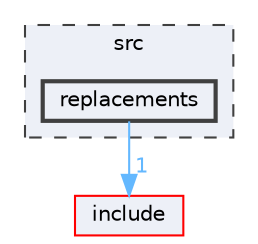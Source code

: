 digraph "src/replacements"
{
 // LATEX_PDF_SIZE
  bgcolor="transparent";
  edge [fontname=Helvetica,fontsize=10,labelfontname=Helvetica,labelfontsize=10];
  node [fontname=Helvetica,fontsize=10,shape=box,height=0.2,width=0.4];
  compound=true
  subgraph clusterdir_68267d1309a1af8e8297ef4c3efbcdba {
    graph [ bgcolor="#edf0f7", pencolor="grey25", label="src", fontname=Helvetica,fontsize=10 style="filled,dashed", URL="dir_68267d1309a1af8e8297ef4c3efbcdba.html",tooltip=""]
  dir_bee58700ce781bb55a015c4ff9b057cf [label="replacements", fillcolor="#edf0f7", color="grey25", style="filled,bold", URL="dir_bee58700ce781bb55a015c4ff9b057cf.html",tooltip=""];
  }
  dir_d44c64559bbebec7f509842c48db8b23 [label="include", fillcolor="#edf0f7", color="red", style="filled", URL="dir_d44c64559bbebec7f509842c48db8b23.html",tooltip=""];
  dir_bee58700ce781bb55a015c4ff9b057cf->dir_d44c64559bbebec7f509842c48db8b23 [headlabel="1", labeldistance=1.5 headhref="dir_000010_000006.html" href="dir_000010_000006.html" color="steelblue1" fontcolor="steelblue1"];
}
